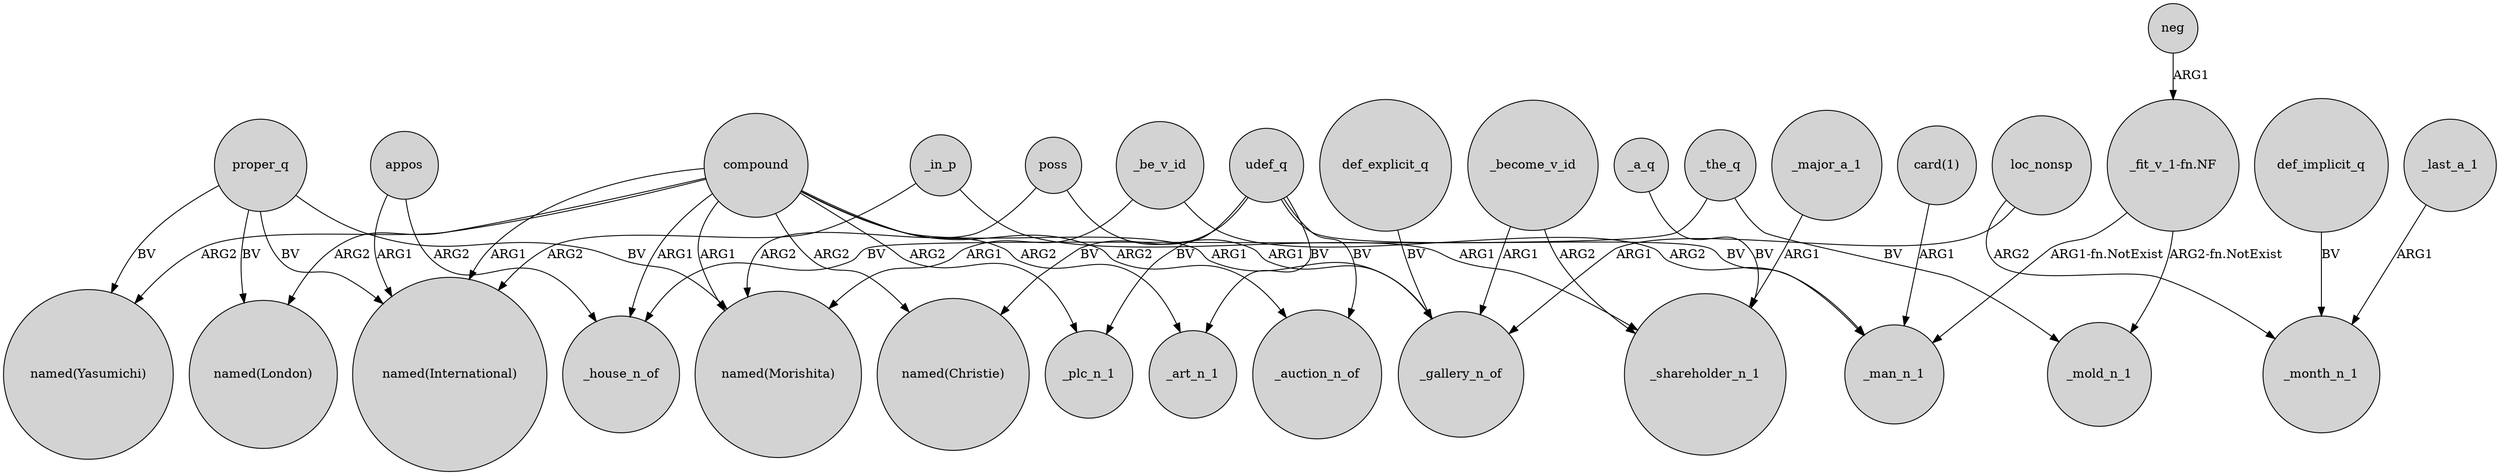 digraph {
	node [shape=circle style=filled]
	compound -> "named(International)" [label=ARG1]
	def_implicit_q -> _month_n_1 [label=BV]
	_the_q -> _house_n_of [label=BV]
	_become_v_id -> _shareholder_n_1 [label=ARG2]
	loc_nonsp -> _gallery_n_of [label=ARG1]
	compound -> _gallery_n_of [label=ARG1]
	proper_q -> "named(Yasumichi)" [label=BV]
	compound -> "named(Yasumichi)" [label=ARG2]
	udef_q -> _art_n_1 [label=BV]
	_in_p -> _shareholder_n_1 [label=ARG1]
	compound -> _art_n_1 [label=ARG2]
	poss -> _gallery_n_of [label=ARG1]
	appos -> "named(International)" [label=ARG1]
	udef_q -> "named(Christie)" [label=BV]
	compound -> _auction_n_of [label=ARG2]
	udef_q -> _auction_n_of [label=BV]
	def_explicit_q -> _gallery_n_of [label=BV]
	_be_v_id -> "named(Morishita)" [label=ARG1]
	"_fit_v_1-fn.NF" -> _mold_n_1 [label="ARG2-fn.NotExist"]
	_major_a_1 -> _shareholder_n_1 [label=ARG1]
	_become_v_id -> _gallery_n_of [label=ARG1]
	compound -> "named(Christie)" [label=ARG2]
	"card(1)" -> _man_n_1 [label=ARG1]
	appos -> _house_n_of [label=ARG2]
	compound -> _house_n_of [label=ARG1]
	poss -> "named(Morishita)" [label=ARG2]
	compound -> "named(Morishita)" [label=ARG1]
	compound -> "named(London)" [label=ARG2]
	_the_q -> _mold_n_1 [label=BV]
	proper_q -> "named(London)" [label=BV]
	_in_p -> "named(International)" [label=ARG2]
	"_fit_v_1-fn.NF" -> _man_n_1 [label="ARG1-fn.NotExist"]
	_a_q -> _shareholder_n_1 [label=BV]
	udef_q -> _man_n_1 [label=BV]
	_last_a_1 -> _month_n_1 [label=ARG1]
	udef_q -> _plc_n_1 [label=BV]
	loc_nonsp -> _month_n_1 [label=ARG2]
	compound -> _plc_n_1 [label=ARG2]
	_be_v_id -> _man_n_1 [label=ARG2]
	neg -> "_fit_v_1-fn.NF" [label=ARG1]
	proper_q -> "named(International)" [label=BV]
	proper_q -> "named(Morishita)" [label=BV]
}
